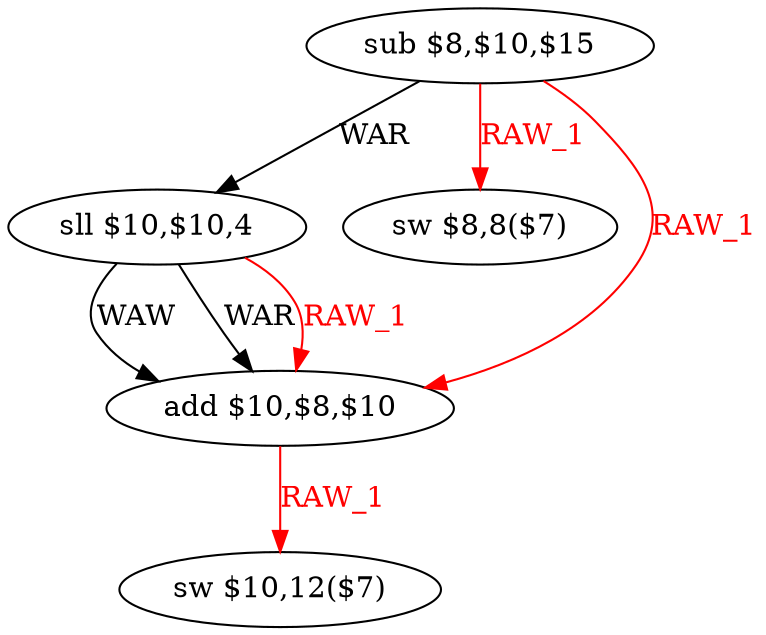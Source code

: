 digraph G1 {
node [shape = ellipse];
i0 [label = "sub $8,$10,$15"] ;
i0 ->  i1 [label= "WAR"];
i0 ->  i2 [color = red, fontcolor = red, label= "RAW_1"];
i0 ->  i3 [color = red, fontcolor = red, label= "RAW_1"];
i1 [label = "sll $10,$10,4"] ;
i1 ->  i3 [label= "WAW"];
i1 ->  i3 [label= "WAR"];
i1 ->  i3 [color = red, fontcolor = red, label= "RAW_1"];
i3 [label = "add $10,$8,$10"] ;
i3 ->  i4 [color = red, fontcolor = red, label= "RAW_1"];
i4 [label = "sw $10,12($7)"] ;
i2 [label = "sw $8,8($7)"] ;
}
